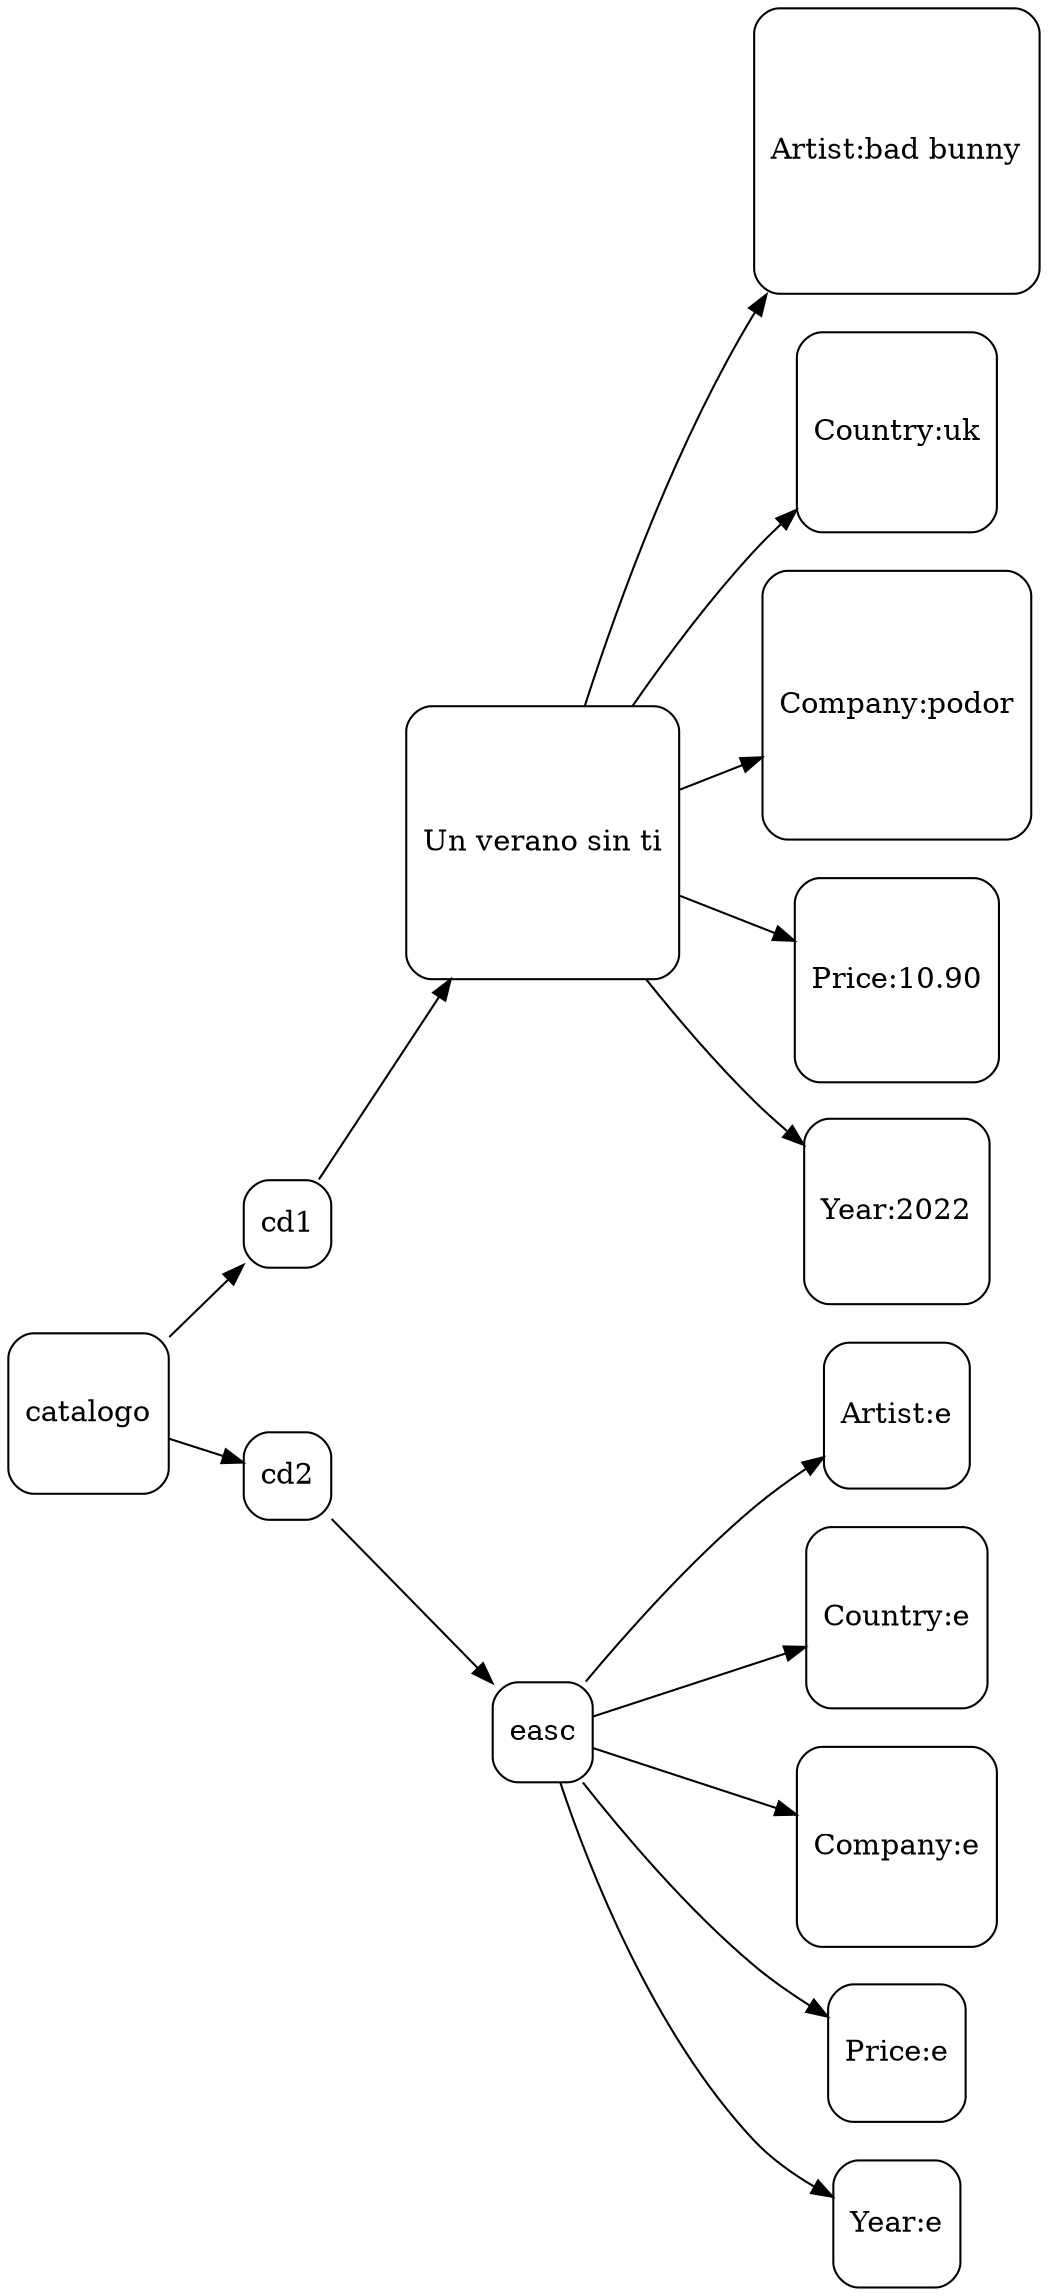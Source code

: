 digraph G {
charset="latin1"
node [shape=square,style="rounded"];
rankdir="LR";
"catalogo"->"cd1"
"cd1"->"Un verano sin ti"
"Un verano sin ti"->"Artist:bad bunny"
"Un verano sin ti"->"Country:uk"
"Un verano sin ti"->"Company:podor"
"Un verano sin ti"->"Price:10.90"
"Un verano sin ti"->"Year:2022"
"catalogo"->"cd2"
"cd2"->"easc"
"easc"->"Artist:e"
"easc"->"Country:e"
"easc"->"Company:e"
"easc"->"Price:e"
"easc"->"Year:e"
}